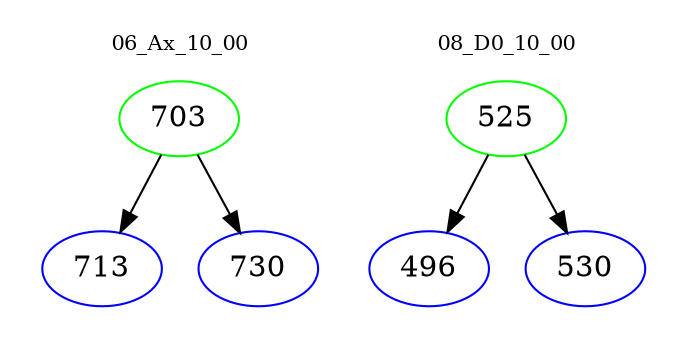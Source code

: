 digraph{
subgraph cluster_0 {
color = white
label = "06_Ax_10_00";
fontsize=10;
T0_703 [label="703", color="green"]
T0_703 -> T0_713 [color="black"]
T0_713 [label="713", color="blue"]
T0_703 -> T0_730 [color="black"]
T0_730 [label="730", color="blue"]
}
subgraph cluster_1 {
color = white
label = "08_D0_10_00";
fontsize=10;
T1_525 [label="525", color="green"]
T1_525 -> T1_496 [color="black"]
T1_496 [label="496", color="blue"]
T1_525 -> T1_530 [color="black"]
T1_530 [label="530", color="blue"]
}
}
